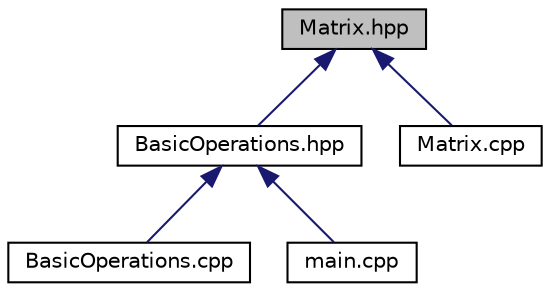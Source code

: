 digraph "Matrix.hpp"
{
 // LATEX_PDF_SIZE
  edge [fontname="Helvetica",fontsize="10",labelfontname="Helvetica",labelfontsize="10"];
  node [fontname="Helvetica",fontsize="10",shape=record];
  Node1 [label="Matrix.hpp",height=0.2,width=0.4,color="black", fillcolor="grey75", style="filled", fontcolor="black",tooltip="Clase Matriz que define los objetos para la calculadora."];
  Node1 -> Node2 [dir="back",color="midnightblue",fontsize="10",style="solid",fontname="Helvetica"];
  Node2 [label="BasicOperations.hpp",height=0.2,width=0.4,color="black", fillcolor="white", style="filled",URL="$_basic_operations_8hpp.html",tooltip="Clase de validacion y realizacion de operaciones basicas de matrices."];
  Node2 -> Node3 [dir="back",color="midnightblue",fontsize="10",style="solid",fontname="Helvetica"];
  Node3 [label="BasicOperations.cpp",height=0.2,width=0.4,color="black", fillcolor="white", style="filled",URL="$_basic_operations_8cpp.html",tooltip="Definicion de los metodos de la clase BasicOperations."];
  Node2 -> Node4 [dir="back",color="midnightblue",fontsize="10",style="solid",fontname="Helvetica"];
  Node4 [label="main.cpp",height=0.2,width=0.4,color="black", fillcolor="white", style="filled",URL="$main_8cpp.html",tooltip="Implementacion principal del programa."];
  Node1 -> Node5 [dir="back",color="midnightblue",fontsize="10",style="solid",fontname="Helvetica"];
  Node5 [label="Matrix.cpp",height=0.2,width=0.4,color="black", fillcolor="white", style="filled",URL="$_matrix_8cpp.html",tooltip="Definicion de metodos de la clase Matrix."];
}
